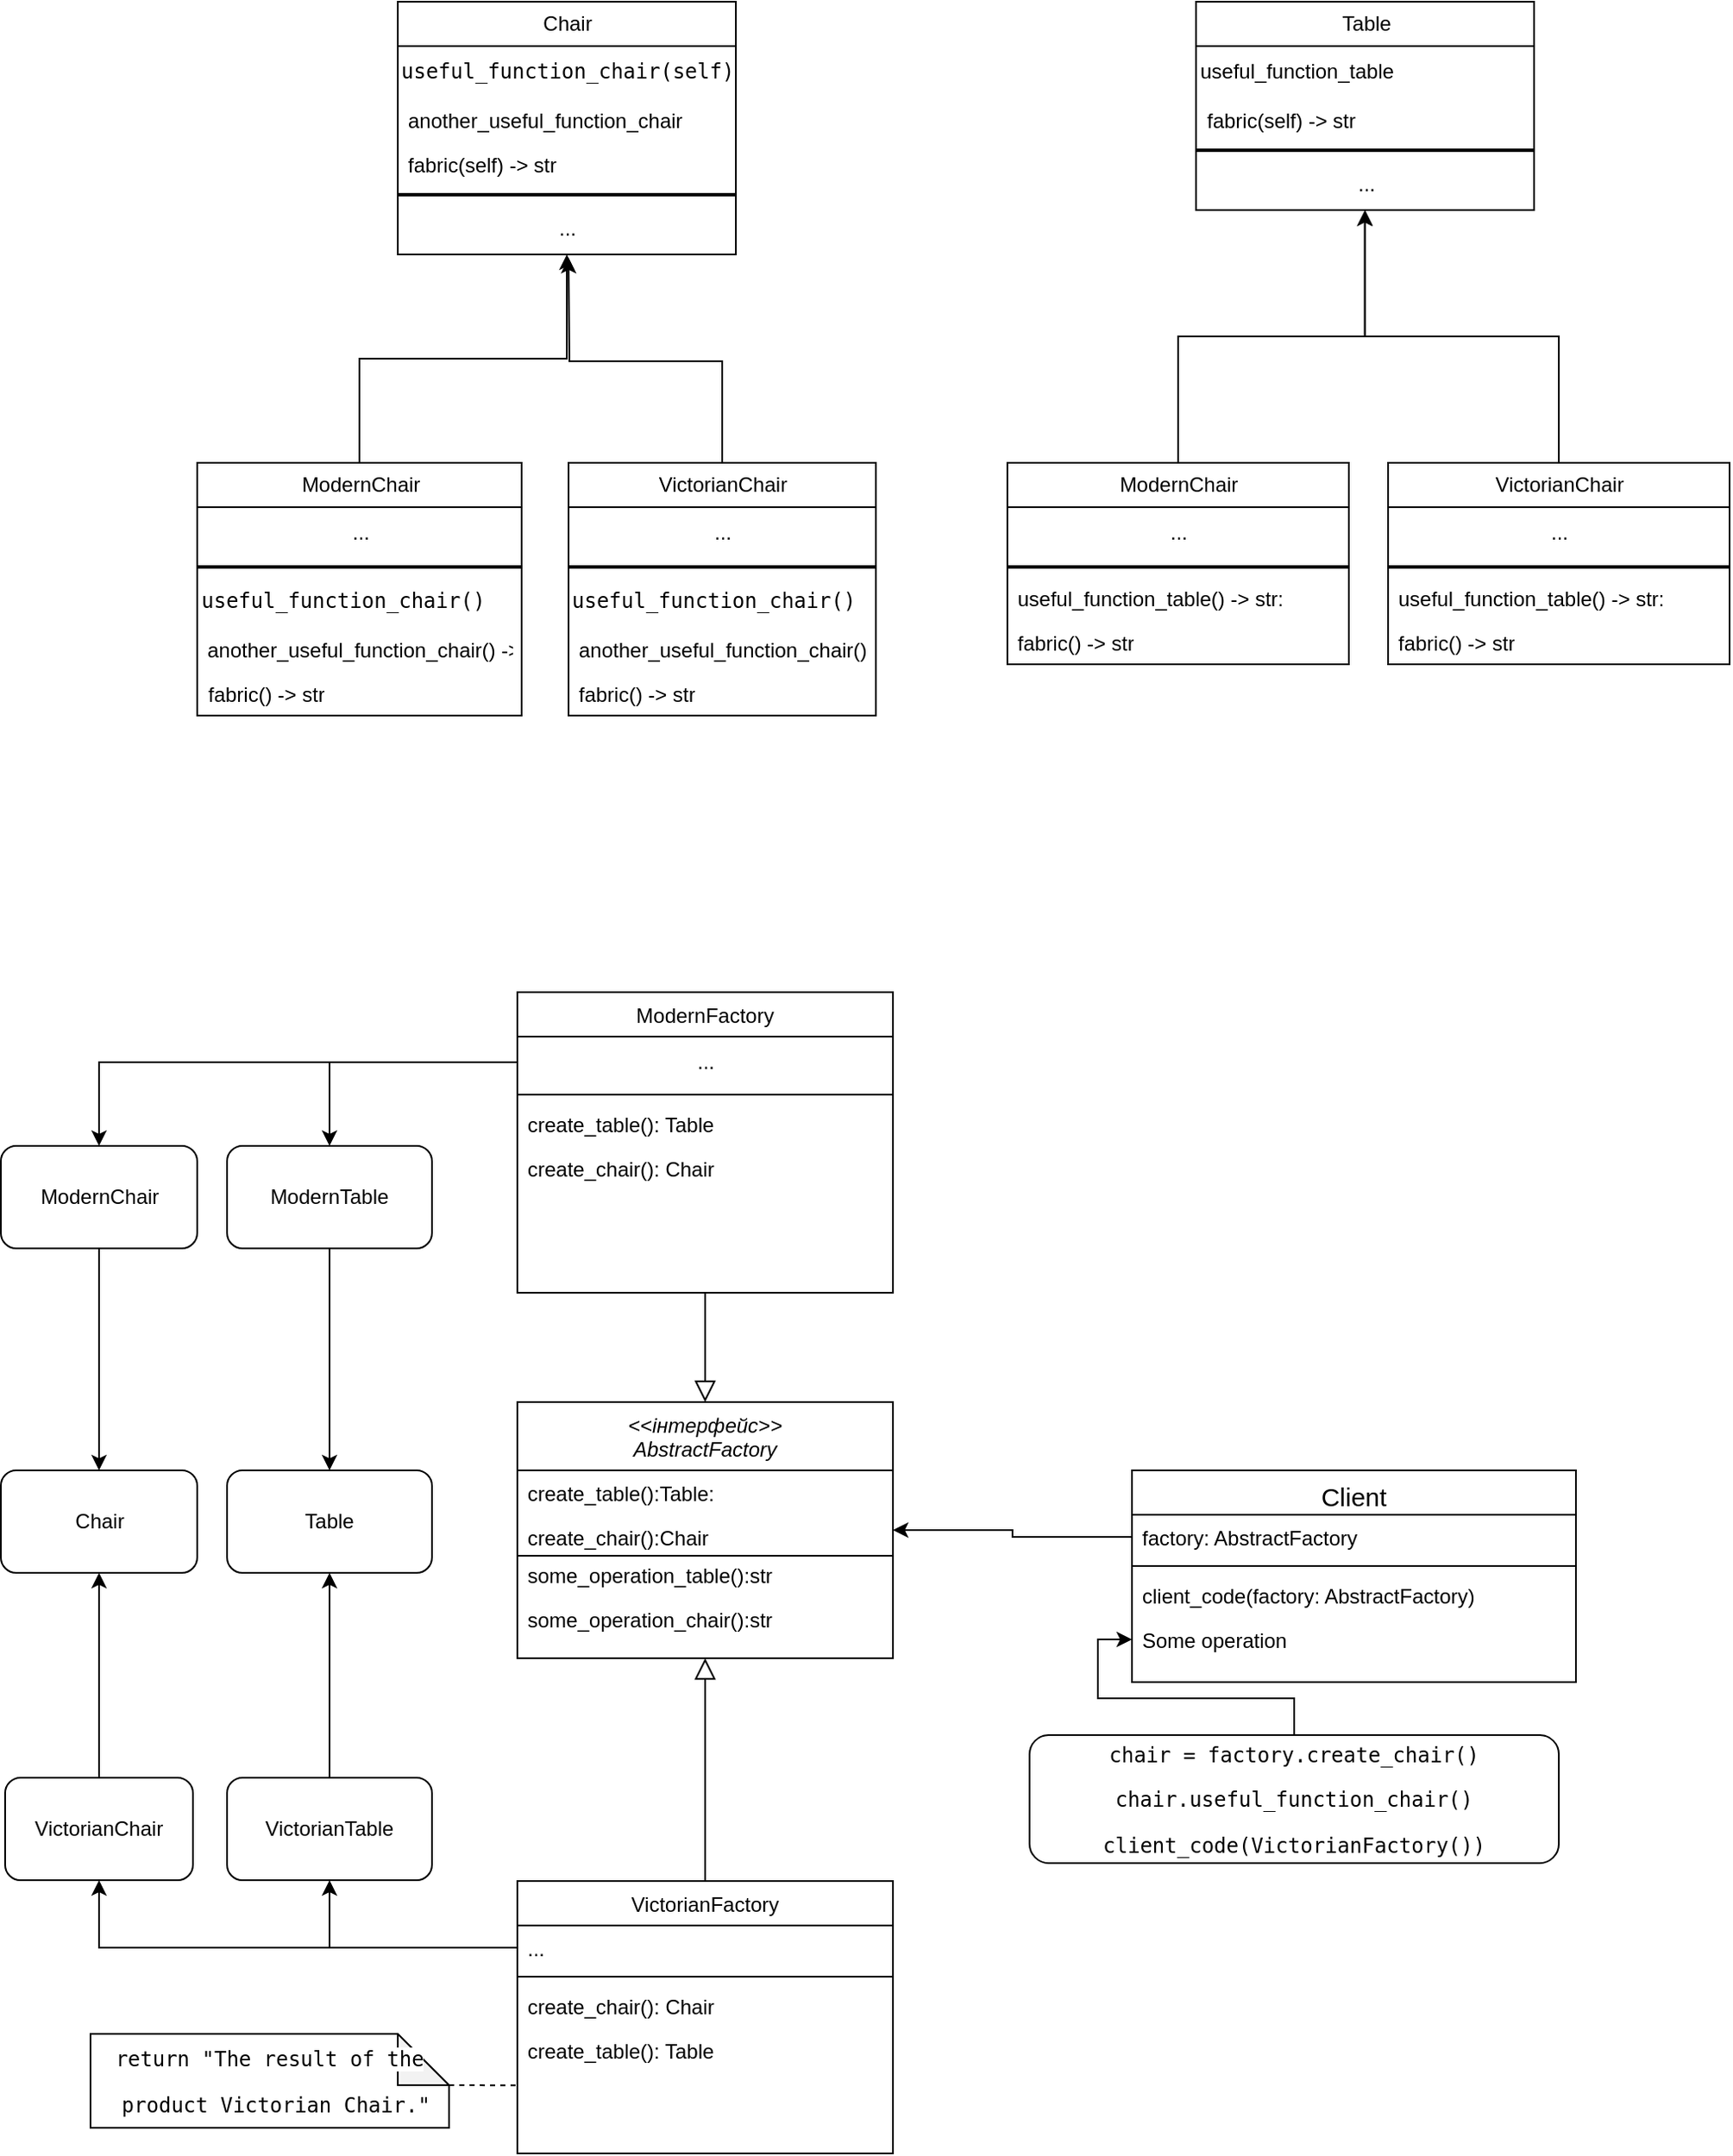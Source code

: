 <mxfile version="22.1.17" type="github">
  <diagram id="C5RBs43oDa-KdzZeNtuy" name="Page-1">
    <mxGraphModel dx="1259" dy="1831" grid="1" gridSize="10" guides="1" tooltips="1" connect="1" arrows="1" fold="1" page="1" pageScale="1" pageWidth="827" pageHeight="1169" math="0" shadow="0">
      <root>
        <mxCell id="WIyWlLk6GJQsqaUBKTNV-0" />
        <mxCell id="WIyWlLk6GJQsqaUBKTNV-1" parent="WIyWlLk6GJQsqaUBKTNV-0" />
        <mxCell id="zkfFHV4jXpPFQw0GAbJ--0" value="&lt;&lt;інтерфейс&gt;&gt; &#xa;AbstractFactory&#xa;" style="swimlane;fontStyle=2;align=center;verticalAlign=top;childLayout=stackLayout;horizontal=1;startSize=40;horizontalStack=0;resizeParent=1;resizeLast=0;collapsible=1;marginBottom=0;rounded=0;shadow=0;strokeWidth=1;" parent="WIyWlLk6GJQsqaUBKTNV-1" vertex="1">
          <mxGeometry x="340" y="100" width="220" height="150" as="geometry">
            <mxRectangle x="220" y="100" width="160" height="26" as="alternateBounds" />
          </mxGeometry>
        </mxCell>
        <mxCell id="zkfFHV4jXpPFQw0GAbJ--3" value="create_table():Table:" style="text;align=left;verticalAlign=top;spacingLeft=4;spacingRight=4;overflow=hidden;rotatable=0;points=[[0,0.5],[1,0.5]];portConstraint=eastwest;rounded=0;shadow=0;html=0;" parent="zkfFHV4jXpPFQw0GAbJ--0" vertex="1">
          <mxGeometry y="40" width="220" height="26" as="geometry" />
        </mxCell>
        <mxCell id="zkfFHV4jXpPFQw0GAbJ--1" value="create_chair():Chair" style="text;align=left;verticalAlign=top;spacingLeft=4;spacingRight=4;overflow=hidden;rotatable=0;points=[[0,0.5],[1,0.5]];portConstraint=eastwest;" parent="zkfFHV4jXpPFQw0GAbJ--0" vertex="1">
          <mxGeometry y="66" width="220" height="22" as="geometry" />
        </mxCell>
        <mxCell id="cwwaikxjOajS9zUCSXog-0" value="" style="endArrow=none;html=1;rounded=0;exitX=0;exitY=0.75;exitDx=0;exitDy=0;entryX=1;entryY=0.75;entryDx=0;entryDy=0;" edge="1" parent="zkfFHV4jXpPFQw0GAbJ--0">
          <mxGeometry width="50" height="50" relative="1" as="geometry">
            <mxPoint y="90" as="sourcePoint" />
            <mxPoint x="220" y="90" as="targetPoint" />
          </mxGeometry>
        </mxCell>
        <mxCell id="cwwaikxjOajS9zUCSXog-2" value="some_operation_table():str" style="text;align=left;verticalAlign=top;spacingLeft=4;spacingRight=4;overflow=hidden;rotatable=0;points=[[0,0.5],[1,0.5]];portConstraint=eastwest;rounded=0;shadow=0;html=0;" vertex="1" parent="zkfFHV4jXpPFQw0GAbJ--0">
          <mxGeometry y="88" width="220" height="26" as="geometry" />
        </mxCell>
        <mxCell id="cwwaikxjOajS9zUCSXog-1" value="some_operation_chair():str" style="text;align=left;verticalAlign=top;spacingLeft=4;spacingRight=4;overflow=hidden;rotatable=0;points=[[0,0.5],[1,0.5]];portConstraint=eastwest;rounded=0;shadow=0;html=0;" vertex="1" parent="zkfFHV4jXpPFQw0GAbJ--0">
          <mxGeometry y="114" width="220" height="26" as="geometry" />
        </mxCell>
        <mxCell id="zkfFHV4jXpPFQw0GAbJ--6" value="ModernFactory" style="swimlane;fontStyle=0;align=center;verticalAlign=top;childLayout=stackLayout;horizontal=1;startSize=26;horizontalStack=0;resizeParent=1;resizeLast=0;collapsible=1;marginBottom=0;rounded=0;shadow=0;strokeWidth=1;" parent="WIyWlLk6GJQsqaUBKTNV-1" vertex="1">
          <mxGeometry x="340" y="-140" width="220" height="176" as="geometry">
            <mxRectangle x="130" y="380" width="160" height="26" as="alternateBounds" />
          </mxGeometry>
        </mxCell>
        <mxCell id="cwwaikxjOajS9zUCSXog-59" value="..." style="text;html=1;align=center;verticalAlign=middle;resizable=0;points=[];autosize=1;strokeColor=none;fillColor=none;" vertex="1" parent="zkfFHV4jXpPFQw0GAbJ--6">
          <mxGeometry y="26" width="220" height="30" as="geometry" />
        </mxCell>
        <mxCell id="zkfFHV4jXpPFQw0GAbJ--9" value="" style="line;html=1;strokeWidth=1;align=left;verticalAlign=middle;spacingTop=-1;spacingLeft=3;spacingRight=3;rotatable=0;labelPosition=right;points=[];portConstraint=eastwest;" parent="zkfFHV4jXpPFQw0GAbJ--6" vertex="1">
          <mxGeometry y="56" width="220" height="8" as="geometry" />
        </mxCell>
        <mxCell id="zkfFHV4jXpPFQw0GAbJ--7" value="create_table(): Table" style="text;align=left;verticalAlign=top;spacingLeft=4;spacingRight=4;overflow=hidden;rotatable=0;points=[[0,0.5],[1,0.5]];portConstraint=eastwest;" parent="zkfFHV4jXpPFQw0GAbJ--6" vertex="1">
          <mxGeometry y="64" width="220" height="26" as="geometry" />
        </mxCell>
        <mxCell id="zkfFHV4jXpPFQw0GAbJ--8" value="create_chair(): Chair" style="text;align=left;verticalAlign=top;spacingLeft=4;spacingRight=4;overflow=hidden;rotatable=0;points=[[0,0.5],[1,0.5]];portConstraint=eastwest;rounded=0;shadow=0;html=0;" parent="zkfFHV4jXpPFQw0GAbJ--6" vertex="1">
          <mxGeometry y="90" width="220" height="26" as="geometry" />
        </mxCell>
        <mxCell id="zkfFHV4jXpPFQw0GAbJ--12" value="" style="endArrow=block;endSize=10;endFill=0;shadow=0;strokeWidth=1;rounded=0;edgeStyle=elbowEdgeStyle;elbow=vertical;" parent="WIyWlLk6GJQsqaUBKTNV-1" source="zkfFHV4jXpPFQw0GAbJ--6" target="zkfFHV4jXpPFQw0GAbJ--0" edge="1">
          <mxGeometry width="160" relative="1" as="geometry">
            <mxPoint x="380" y="203" as="sourcePoint" />
            <mxPoint x="380" y="203" as="targetPoint" />
          </mxGeometry>
        </mxCell>
        <mxCell id="zkfFHV4jXpPFQw0GAbJ--16" value="" style="endArrow=block;endSize=10;endFill=0;shadow=0;strokeWidth=1;rounded=0;edgeStyle=elbowEdgeStyle;elbow=vertical;exitX=0.5;exitY=0;exitDx=0;exitDy=0;" parent="WIyWlLk6GJQsqaUBKTNV-1" source="cwwaikxjOajS9zUCSXog-53" target="zkfFHV4jXpPFQw0GAbJ--0" edge="1">
          <mxGeometry width="160" relative="1" as="geometry">
            <mxPoint x="590" y="360" as="sourcePoint" />
            <mxPoint x="490" y="271" as="targetPoint" />
          </mxGeometry>
        </mxCell>
        <mxCell id="cwwaikxjOajS9zUCSXog-28" value="Client" style="swimlane;fontStyle=0;align=center;verticalAlign=top;childLayout=stackLayout;horizontal=1;startSize=26;horizontalStack=0;resizeParent=1;resizeLast=0;collapsible=1;marginBottom=0;rounded=0;shadow=0;strokeWidth=1;fontSize=15;" vertex="1" parent="WIyWlLk6GJQsqaUBKTNV-1">
          <mxGeometry x="700" y="140" width="260" height="124" as="geometry">
            <mxRectangle x="550" y="140" width="160" height="26" as="alternateBounds" />
          </mxGeometry>
        </mxCell>
        <mxCell id="cwwaikxjOajS9zUCSXog-29" value="factory: AbstractFactory" style="text;align=left;verticalAlign=top;spacingLeft=4;spacingRight=4;overflow=hidden;rotatable=0;points=[[0,0.5],[1,0.5]];portConstraint=eastwest;" vertex="1" parent="cwwaikxjOajS9zUCSXog-28">
          <mxGeometry y="26" width="260" height="26" as="geometry" />
        </mxCell>
        <mxCell id="cwwaikxjOajS9zUCSXog-31" value="" style="line;html=1;strokeWidth=1;align=left;verticalAlign=middle;spacingTop=-1;spacingLeft=3;spacingRight=3;rotatable=0;labelPosition=right;points=[];portConstraint=eastwest;" vertex="1" parent="cwwaikxjOajS9zUCSXog-28">
          <mxGeometry y="52" width="260" height="8" as="geometry" />
        </mxCell>
        <mxCell id="cwwaikxjOajS9zUCSXog-30" value="client_code(factory: AbstractFactory)" style="text;align=left;verticalAlign=top;spacingLeft=4;spacingRight=4;overflow=hidden;rotatable=0;points=[[0,0.5],[1,0.5]];portConstraint=eastwest;rounded=0;shadow=0;html=0;" vertex="1" parent="cwwaikxjOajS9zUCSXog-28">
          <mxGeometry y="60" width="260" height="26" as="geometry" />
        </mxCell>
        <mxCell id="cwwaikxjOajS9zUCSXog-45" value="Some operation" style="text;align=left;verticalAlign=top;spacingLeft=4;spacingRight=4;overflow=hidden;rotatable=0;points=[[0,0.5],[1,0.5]];portConstraint=eastwest;rounded=0;shadow=0;html=0;" vertex="1" parent="cwwaikxjOajS9zUCSXog-28">
          <mxGeometry y="86" width="260" height="26" as="geometry" />
        </mxCell>
        <mxCell id="cwwaikxjOajS9zUCSXog-53" value="VictorianFactory" style="swimlane;fontStyle=0;align=center;verticalAlign=top;childLayout=stackLayout;horizontal=1;startSize=26;horizontalStack=0;resizeParent=1;resizeLast=0;collapsible=1;marginBottom=0;rounded=0;shadow=0;strokeWidth=1;" vertex="1" parent="WIyWlLk6GJQsqaUBKTNV-1">
          <mxGeometry x="340" y="380.5" width="220" height="159.5" as="geometry">
            <mxRectangle x="130" y="380" width="160" height="26" as="alternateBounds" />
          </mxGeometry>
        </mxCell>
        <mxCell id="cwwaikxjOajS9zUCSXog-66" value="...&#xa;" style="text;align=left;verticalAlign=top;spacingLeft=4;spacingRight=4;overflow=hidden;rotatable=0;points=[[0,0.5],[1,0.5]];portConstraint=eastwest;rounded=0;shadow=0;html=0;" vertex="1" parent="cwwaikxjOajS9zUCSXog-53">
          <mxGeometry y="26" width="220" height="26" as="geometry" />
        </mxCell>
        <mxCell id="cwwaikxjOajS9zUCSXog-56" value="" style="line;html=1;strokeWidth=1;align=left;verticalAlign=middle;spacingTop=-1;spacingLeft=3;spacingRight=3;rotatable=0;labelPosition=right;points=[];portConstraint=eastwest;" vertex="1" parent="cwwaikxjOajS9zUCSXog-53">
          <mxGeometry y="52" width="220" height="8" as="geometry" />
        </mxCell>
        <mxCell id="cwwaikxjOajS9zUCSXog-55" value="create_chair(): Chair" style="text;align=left;verticalAlign=top;spacingLeft=4;spacingRight=4;overflow=hidden;rotatable=0;points=[[0,0.5],[1,0.5]];portConstraint=eastwest;rounded=0;shadow=0;html=0;" vertex="1" parent="cwwaikxjOajS9zUCSXog-53">
          <mxGeometry y="60" width="220" height="26" as="geometry" />
        </mxCell>
        <mxCell id="cwwaikxjOajS9zUCSXog-54" value="create_table(): Table" style="text;align=left;verticalAlign=top;spacingLeft=4;spacingRight=4;overflow=hidden;rotatable=0;points=[[0,0.5],[1,0.5]];portConstraint=eastwest;" vertex="1" parent="cwwaikxjOajS9zUCSXog-53">
          <mxGeometry y="86" width="220" height="26" as="geometry" />
        </mxCell>
        <mxCell id="cwwaikxjOajS9zUCSXog-77" style="edgeStyle=orthogonalEdgeStyle;rounded=0;orthogonalLoop=1;jettySize=auto;html=1;exitX=0.5;exitY=0;exitDx=0;exitDy=0;entryX=0.5;entryY=1;entryDx=0;entryDy=0;" edge="1" parent="WIyWlLk6GJQsqaUBKTNV-1" source="cwwaikxjOajS9zUCSXog-61" target="cwwaikxjOajS9zUCSXog-74">
          <mxGeometry relative="1" as="geometry" />
        </mxCell>
        <mxCell id="cwwaikxjOajS9zUCSXog-61" value="VictorianChair" style="rounded=1;whiteSpace=wrap;html=1;" vertex="1" parent="WIyWlLk6GJQsqaUBKTNV-1">
          <mxGeometry x="40" y="320" width="110" height="60" as="geometry" />
        </mxCell>
        <mxCell id="cwwaikxjOajS9zUCSXog-78" style="edgeStyle=orthogonalEdgeStyle;rounded=0;orthogonalLoop=1;jettySize=auto;html=1;entryX=0.5;entryY=1;entryDx=0;entryDy=0;" edge="1" parent="WIyWlLk6GJQsqaUBKTNV-1" source="cwwaikxjOajS9zUCSXog-62" target="cwwaikxjOajS9zUCSXog-73">
          <mxGeometry relative="1" as="geometry" />
        </mxCell>
        <mxCell id="cwwaikxjOajS9zUCSXog-62" value="VictorianTable" style="rounded=1;whiteSpace=wrap;html=1;" vertex="1" parent="WIyWlLk6GJQsqaUBKTNV-1">
          <mxGeometry x="170" y="320" width="120" height="60" as="geometry" />
        </mxCell>
        <mxCell id="cwwaikxjOajS9zUCSXog-67" style="edgeStyle=orthogonalEdgeStyle;rounded=0;orthogonalLoop=1;jettySize=auto;html=1;exitX=0;exitY=0.5;exitDx=0;exitDy=0;entryX=0.5;entryY=1;entryDx=0;entryDy=0;" edge="1" parent="WIyWlLk6GJQsqaUBKTNV-1" source="cwwaikxjOajS9zUCSXog-66" target="cwwaikxjOajS9zUCSXog-62">
          <mxGeometry relative="1" as="geometry" />
        </mxCell>
        <mxCell id="cwwaikxjOajS9zUCSXog-68" style="edgeStyle=orthogonalEdgeStyle;rounded=0;orthogonalLoop=1;jettySize=auto;html=1;exitX=0;exitY=0.5;exitDx=0;exitDy=0;entryX=0.5;entryY=1;entryDx=0;entryDy=0;" edge="1" parent="WIyWlLk6GJQsqaUBKTNV-1" source="cwwaikxjOajS9zUCSXog-66" target="cwwaikxjOajS9zUCSXog-61">
          <mxGeometry relative="1" as="geometry" />
        </mxCell>
        <mxCell id="cwwaikxjOajS9zUCSXog-76" style="edgeStyle=orthogonalEdgeStyle;rounded=0;orthogonalLoop=1;jettySize=auto;html=1;exitX=0.5;exitY=1;exitDx=0;exitDy=0;" edge="1" parent="WIyWlLk6GJQsqaUBKTNV-1" source="cwwaikxjOajS9zUCSXog-69" target="cwwaikxjOajS9zUCSXog-73">
          <mxGeometry relative="1" as="geometry" />
        </mxCell>
        <mxCell id="cwwaikxjOajS9zUCSXog-69" value="ModernTable" style="rounded=1;whiteSpace=wrap;html=1;" vertex="1" parent="WIyWlLk6GJQsqaUBKTNV-1">
          <mxGeometry x="170" y="-50" width="120" height="60" as="geometry" />
        </mxCell>
        <mxCell id="cwwaikxjOajS9zUCSXog-75" style="edgeStyle=orthogonalEdgeStyle;rounded=0;orthogonalLoop=1;jettySize=auto;html=1;exitX=0.5;exitY=1;exitDx=0;exitDy=0;entryX=0.5;entryY=0;entryDx=0;entryDy=0;" edge="1" parent="WIyWlLk6GJQsqaUBKTNV-1" source="cwwaikxjOajS9zUCSXog-70" target="cwwaikxjOajS9zUCSXog-74">
          <mxGeometry relative="1" as="geometry" />
        </mxCell>
        <mxCell id="cwwaikxjOajS9zUCSXog-70" value="ModernChair" style="rounded=1;whiteSpace=wrap;html=1;" vertex="1" parent="WIyWlLk6GJQsqaUBKTNV-1">
          <mxGeometry x="37.5" y="-50" width="115" height="60" as="geometry" />
        </mxCell>
        <mxCell id="cwwaikxjOajS9zUCSXog-71" style="edgeStyle=orthogonalEdgeStyle;rounded=0;orthogonalLoop=1;jettySize=auto;html=1;entryX=0.5;entryY=0;entryDx=0;entryDy=0;" edge="1" parent="WIyWlLk6GJQsqaUBKTNV-1" source="cwwaikxjOajS9zUCSXog-59" target="cwwaikxjOajS9zUCSXog-69">
          <mxGeometry relative="1" as="geometry" />
        </mxCell>
        <mxCell id="cwwaikxjOajS9zUCSXog-72" style="edgeStyle=orthogonalEdgeStyle;rounded=0;orthogonalLoop=1;jettySize=auto;html=1;entryX=0.5;entryY=0;entryDx=0;entryDy=0;" edge="1" parent="WIyWlLk6GJQsqaUBKTNV-1" source="cwwaikxjOajS9zUCSXog-59" target="cwwaikxjOajS9zUCSXog-70">
          <mxGeometry relative="1" as="geometry" />
        </mxCell>
        <mxCell id="cwwaikxjOajS9zUCSXog-73" value="Table" style="rounded=1;whiteSpace=wrap;html=1;" vertex="1" parent="WIyWlLk6GJQsqaUBKTNV-1">
          <mxGeometry x="170" y="140" width="120" height="60" as="geometry" />
        </mxCell>
        <mxCell id="cwwaikxjOajS9zUCSXog-74" value="Chair" style="rounded=1;whiteSpace=wrap;html=1;" vertex="1" parent="WIyWlLk6GJQsqaUBKTNV-1">
          <mxGeometry x="37.5" y="140" width="115" height="60" as="geometry" />
        </mxCell>
        <mxCell id="cwwaikxjOajS9zUCSXog-83" value="" style="edgeStyle=orthogonalEdgeStyle;rounded=0;orthogonalLoop=1;jettySize=auto;html=1;" edge="1" parent="WIyWlLk6GJQsqaUBKTNV-1" source="cwwaikxjOajS9zUCSXog-81" target="cwwaikxjOajS9zUCSXog-45">
          <mxGeometry relative="1" as="geometry" />
        </mxCell>
        <mxCell id="cwwaikxjOajS9zUCSXog-81" value="&lt;div style=&quot;&quot;&gt;&lt;pre style=&quot;font-family: &amp;quot;JetBrains Mono&amp;quot;, monospace;&quot;&gt;&lt;div style=&quot;&quot;&gt;&lt;pre style=&quot;font-family: &amp;quot;JetBrains Mono&amp;quot;, monospace;&quot;&gt;&lt;div style=&quot;&quot;&gt;&lt;pre style=&quot;font-family: &amp;quot;JetBrains Mono&amp;quot;, monospace;&quot;&gt;&lt;span style=&quot;background-color: rgb(255, 255, 255);&quot;&gt;chair = factory.create_chair()&lt;/span&gt;&lt;/pre&gt;&lt;pre style=&quot;font-family: &amp;quot;JetBrains Mono&amp;quot;, monospace;&quot;&gt;&lt;div style=&quot;&quot;&gt;&lt;pre style=&quot;font-family:&#39;JetBrains Mono&#39;,monospace;font-size:9,8pt;&quot;&gt;&lt;span style=&quot;background-color: rgb(255, 255, 255);&quot;&gt;chair.useful_function_chair()&lt;/span&gt;&lt;/pre&gt;&lt;/div&gt;&lt;/pre&gt;&lt;/div&gt;&lt;/pre&gt;&lt;pre style=&quot;font-family: &amp;quot;JetBrains Mono&amp;quot;, monospace;&quot;&gt;&lt;div style=&quot;&quot;&gt;&lt;pre style=&quot;font-family: &amp;quot;JetBrains Mono&amp;quot;, monospace;&quot;&gt;&lt;span style=&quot;background-color: rgb(255, 255, 255);&quot;&gt;client_code(VictorianFactory())&lt;/span&gt;&lt;/pre&gt;&lt;/div&gt;&lt;/pre&gt;&lt;/div&gt;&lt;/pre&gt;&lt;/div&gt;" style="rounded=1;whiteSpace=wrap;html=1;" vertex="1" parent="WIyWlLk6GJQsqaUBKTNV-1">
          <mxGeometry x="640" y="295" width="310" height="75" as="geometry" />
        </mxCell>
        <mxCell id="cwwaikxjOajS9zUCSXog-84" style="edgeStyle=orthogonalEdgeStyle;rounded=0;orthogonalLoop=1;jettySize=auto;html=1;exitX=0;exitY=0.5;exitDx=0;exitDy=0;" edge="1" parent="WIyWlLk6GJQsqaUBKTNV-1" source="cwwaikxjOajS9zUCSXog-29" target="zkfFHV4jXpPFQw0GAbJ--0">
          <mxGeometry relative="1" as="geometry" />
        </mxCell>
        <mxCell id="cwwaikxjOajS9zUCSXog-85" value="&lt;div style=&quot;&quot;&gt;&lt;pre style=&quot;font-family: &amp;quot;JetBrains Mono&amp;quot;, monospace;&quot;&gt;&lt;span style=&quot;background-color: rgb(255, 255, 255);&quot;&gt;return &quot;The result of the&lt;/span&gt;&lt;/pre&gt;&lt;pre style=&quot;font-family: &amp;quot;JetBrains Mono&amp;quot;, monospace;&quot;&gt;&lt;span style=&quot;background-color: rgb(255, 255, 255);&quot;&gt; product Victorian Chair.&quot;&lt;/span&gt;&lt;/pre&gt;&lt;/div&gt;" style="shape=note;whiteSpace=wrap;html=1;backgroundOutline=1;darkOpacity=0.05;" vertex="1" parent="WIyWlLk6GJQsqaUBKTNV-1">
          <mxGeometry x="90" y="470" width="210" height="55" as="geometry" />
        </mxCell>
        <mxCell id="cwwaikxjOajS9zUCSXog-86" value="" style="endArrow=none;dashed=1;html=1;rounded=0;entryX=0;entryY=0.75;entryDx=0;entryDy=0;exitX=0;exitY=0;exitDx=210;exitDy=30;exitPerimeter=0;" edge="1" parent="WIyWlLk6GJQsqaUBKTNV-1" source="cwwaikxjOajS9zUCSXog-85" target="cwwaikxjOajS9zUCSXog-53">
          <mxGeometry width="50" height="50" relative="1" as="geometry">
            <mxPoint x="364" y="360" as="sourcePoint" />
            <mxPoint x="414" y="310" as="targetPoint" />
          </mxGeometry>
        </mxCell>
        <mxCell id="cwwaikxjOajS9zUCSXog-87" value="Chair" style="swimlane;fontStyle=0;childLayout=stackLayout;horizontal=1;startSize=26;fillColor=none;horizontalStack=0;resizeParent=1;resizeParentMax=0;resizeLast=0;collapsible=1;marginBottom=0;html=1;" vertex="1" parent="WIyWlLk6GJQsqaUBKTNV-1">
          <mxGeometry x="270" y="-720" width="198" height="148" as="geometry" />
        </mxCell>
        <mxCell id="cwwaikxjOajS9zUCSXog-99" value="&lt;div style=&quot;&quot;&gt;&lt;font face=&quot;JetBrains Mono, monospace&quot;&gt;useful_function_chair(self)&lt;/font&gt;&lt;/div&gt;" style="text;html=1;align=left;verticalAlign=middle;resizable=0;points=[];autosize=1;strokeColor=none;fillColor=none;" vertex="1" parent="cwwaikxjOajS9zUCSXog-87">
          <mxGeometry y="26" width="198" height="30" as="geometry" />
        </mxCell>
        <mxCell id="cwwaikxjOajS9zUCSXog-102" value="another_useful_function_chair" style="text;align=left;verticalAlign=top;spacingLeft=4;spacingRight=4;overflow=hidden;rotatable=0;points=[[0,0.5],[1,0.5]];portConstraint=eastwest;rounded=0;shadow=0;html=0;" vertex="1" parent="cwwaikxjOajS9zUCSXog-87">
          <mxGeometry y="56" width="198" height="26" as="geometry" />
        </mxCell>
        <mxCell id="cwwaikxjOajS9zUCSXog-89" value="fabric(self) -&amp;gt; str" style="text;strokeColor=none;fillColor=none;align=left;verticalAlign=top;spacingLeft=4;spacingRight=4;overflow=hidden;rotatable=0;points=[[0,0.5],[1,0.5]];portConstraint=eastwest;whiteSpace=wrap;html=1;" vertex="1" parent="cwwaikxjOajS9zUCSXog-87">
          <mxGeometry y="82" width="198" height="26" as="geometry" />
        </mxCell>
        <mxCell id="cwwaikxjOajS9zUCSXog-101" value="" style="line;strokeWidth=2;html=1;" vertex="1" parent="cwwaikxjOajS9zUCSXog-87">
          <mxGeometry y="108" width="198" height="10" as="geometry" />
        </mxCell>
        <mxCell id="cwwaikxjOajS9zUCSXog-118" value="..." style="text;html=1;align=center;verticalAlign=middle;resizable=0;points=[];autosize=1;strokeColor=none;fillColor=none;" vertex="1" parent="cwwaikxjOajS9zUCSXog-87">
          <mxGeometry y="118" width="198" height="30" as="geometry" />
        </mxCell>
        <mxCell id="cwwaikxjOajS9zUCSXog-112" style="edgeStyle=orthogonalEdgeStyle;rounded=0;orthogonalLoop=1;jettySize=auto;html=1;exitX=0.5;exitY=0;exitDx=0;exitDy=0;entryX=0.5;entryY=1;entryDx=0;entryDy=0;" edge="1" parent="WIyWlLk6GJQsqaUBKTNV-1" source="cwwaikxjOajS9zUCSXog-91" target="cwwaikxjOajS9zUCSXog-87">
          <mxGeometry relative="1" as="geometry" />
        </mxCell>
        <mxCell id="cwwaikxjOajS9zUCSXog-91" value="ModernChair" style="swimlane;fontStyle=0;childLayout=stackLayout;horizontal=1;startSize=26;fillColor=none;horizontalStack=0;resizeParent=1;resizeParentMax=0;resizeLast=0;collapsible=1;marginBottom=0;html=1;" vertex="1" parent="WIyWlLk6GJQsqaUBKTNV-1">
          <mxGeometry x="152.5" y="-450" width="190" height="148" as="geometry" />
        </mxCell>
        <mxCell id="cwwaikxjOajS9zUCSXog-117" value="..." style="text;html=1;align=center;verticalAlign=middle;resizable=0;points=[];autosize=1;strokeColor=none;fillColor=none;" vertex="1" parent="cwwaikxjOajS9zUCSXog-91">
          <mxGeometry y="26" width="190" height="30" as="geometry" />
        </mxCell>
        <mxCell id="cwwaikxjOajS9zUCSXog-116" value="" style="line;strokeWidth=2;html=1;" vertex="1" parent="cwwaikxjOajS9zUCSXog-91">
          <mxGeometry y="56" width="190" height="10" as="geometry" />
        </mxCell>
        <mxCell id="cwwaikxjOajS9zUCSXog-113" value="&lt;div style=&quot;&quot;&gt;&lt;font face=&quot;JetBrains Mono, monospace&quot;&gt;useful_function_chair()&lt;/font&gt;&lt;/div&gt;" style="text;html=1;align=left;verticalAlign=middle;resizable=0;points=[];autosize=1;strokeColor=none;fillColor=none;" vertex="1" parent="cwwaikxjOajS9zUCSXog-91">
          <mxGeometry y="66" width="190" height="30" as="geometry" />
        </mxCell>
        <mxCell id="cwwaikxjOajS9zUCSXog-150" value="another_useful_function_chair() -&gt; str:" style="text;align=left;verticalAlign=top;spacingLeft=4;spacingRight=4;overflow=hidden;rotatable=0;points=[[0,0.5],[1,0.5]];portConstraint=eastwest;rounded=0;shadow=0;html=0;" vertex="1" parent="cwwaikxjOajS9zUCSXog-91">
          <mxGeometry y="96" width="190" height="26" as="geometry" />
        </mxCell>
        <mxCell id="cwwaikxjOajS9zUCSXog-115" value="fabric() -&amp;gt; str" style="text;strokeColor=none;fillColor=none;align=left;verticalAlign=top;spacingLeft=4;spacingRight=4;overflow=hidden;rotatable=0;points=[[0,0.5],[1,0.5]];portConstraint=eastwest;whiteSpace=wrap;html=1;" vertex="1" parent="cwwaikxjOajS9zUCSXog-91">
          <mxGeometry y="122" width="190" height="26" as="geometry" />
        </mxCell>
        <mxCell id="cwwaikxjOajS9zUCSXog-124" style="edgeStyle=orthogonalEdgeStyle;rounded=0;orthogonalLoop=1;jettySize=auto;html=1;" edge="1" parent="WIyWlLk6GJQsqaUBKTNV-1" source="cwwaikxjOajS9zUCSXog-95">
          <mxGeometry relative="1" as="geometry">
            <mxPoint x="370" y="-570" as="targetPoint" />
          </mxGeometry>
        </mxCell>
        <mxCell id="cwwaikxjOajS9zUCSXog-95" value="VictorianChair" style="swimlane;fontStyle=0;childLayout=stackLayout;horizontal=1;startSize=26;fillColor=none;horizontalStack=0;resizeParent=1;resizeParentMax=0;resizeLast=0;collapsible=1;marginBottom=0;html=1;" vertex="1" parent="WIyWlLk6GJQsqaUBKTNV-1">
          <mxGeometry x="370" y="-450" width="180" height="148" as="geometry" />
        </mxCell>
        <mxCell id="cwwaikxjOajS9zUCSXog-120" value="..." style="text;html=1;align=center;verticalAlign=middle;resizable=0;points=[];autosize=1;strokeColor=none;fillColor=none;" vertex="1" parent="cwwaikxjOajS9zUCSXog-95">
          <mxGeometry y="26" width="180" height="30" as="geometry" />
        </mxCell>
        <mxCell id="cwwaikxjOajS9zUCSXog-121" value="" style="line;strokeWidth=2;html=1;" vertex="1" parent="cwwaikxjOajS9zUCSXog-95">
          <mxGeometry y="56" width="180" height="10" as="geometry" />
        </mxCell>
        <mxCell id="cwwaikxjOajS9zUCSXog-119" value="&lt;div style=&quot;&quot;&gt;&lt;font face=&quot;JetBrains Mono, monospace&quot;&gt;useful_function_chair()&lt;/font&gt;&lt;/div&gt;" style="text;html=1;align=left;verticalAlign=middle;resizable=0;points=[];autosize=1;strokeColor=none;fillColor=none;" vertex="1" parent="cwwaikxjOajS9zUCSXog-95">
          <mxGeometry y="66" width="180" height="30" as="geometry" />
        </mxCell>
        <mxCell id="cwwaikxjOajS9zUCSXog-151" value="another_useful_function_chair() -&gt; str:" style="text;align=left;verticalAlign=top;spacingLeft=4;spacingRight=4;overflow=hidden;rotatable=0;points=[[0,0.5],[1,0.5]];portConstraint=eastwest;rounded=0;shadow=0;html=0;" vertex="1" parent="cwwaikxjOajS9zUCSXog-95">
          <mxGeometry y="96" width="180" height="26" as="geometry" />
        </mxCell>
        <mxCell id="cwwaikxjOajS9zUCSXog-123" value="fabric() -&amp;gt; str" style="text;strokeColor=none;fillColor=none;align=left;verticalAlign=top;spacingLeft=4;spacingRight=4;overflow=hidden;rotatable=0;points=[[0,0.5],[1,0.5]];portConstraint=eastwest;whiteSpace=wrap;html=1;" vertex="1" parent="cwwaikxjOajS9zUCSXog-95">
          <mxGeometry y="122" width="180" height="26" as="geometry" />
        </mxCell>
        <mxCell id="cwwaikxjOajS9zUCSXog-125" value="Table" style="swimlane;fontStyle=0;childLayout=stackLayout;horizontal=1;startSize=26;fillColor=none;horizontalStack=0;resizeParent=1;resizeParentMax=0;resizeLast=0;collapsible=1;marginBottom=0;html=1;" vertex="1" parent="WIyWlLk6GJQsqaUBKTNV-1">
          <mxGeometry x="737.5" y="-720" width="198" height="122" as="geometry" />
        </mxCell>
        <mxCell id="cwwaikxjOajS9zUCSXog-145" value="useful_function_table" style="text;html=1;align=left;verticalAlign=middle;resizable=0;points=[];autosize=1;strokeColor=none;fillColor=none;" vertex="1" parent="cwwaikxjOajS9zUCSXog-125">
          <mxGeometry y="26" width="198" height="30" as="geometry" />
        </mxCell>
        <mxCell id="cwwaikxjOajS9zUCSXog-128" value="fabric(self) -&amp;gt; str" style="text;strokeColor=none;fillColor=none;align=left;verticalAlign=top;spacingLeft=4;spacingRight=4;overflow=hidden;rotatable=0;points=[[0,0.5],[1,0.5]];portConstraint=eastwest;whiteSpace=wrap;html=1;" vertex="1" parent="cwwaikxjOajS9zUCSXog-125">
          <mxGeometry y="56" width="198" height="26" as="geometry" />
        </mxCell>
        <mxCell id="cwwaikxjOajS9zUCSXog-129" value="" style="line;strokeWidth=2;html=1;" vertex="1" parent="cwwaikxjOajS9zUCSXog-125">
          <mxGeometry y="82" width="198" height="10" as="geometry" />
        </mxCell>
        <mxCell id="cwwaikxjOajS9zUCSXog-130" value="..." style="text;html=1;align=center;verticalAlign=middle;resizable=0;points=[];autosize=1;strokeColor=none;fillColor=none;" vertex="1" parent="cwwaikxjOajS9zUCSXog-125">
          <mxGeometry y="92" width="198" height="30" as="geometry" />
        </mxCell>
        <mxCell id="cwwaikxjOajS9zUCSXog-152" style="edgeStyle=orthogonalEdgeStyle;rounded=0;orthogonalLoop=1;jettySize=auto;html=1;exitX=0.5;exitY=0;exitDx=0;exitDy=0;" edge="1" parent="WIyWlLk6GJQsqaUBKTNV-1" source="cwwaikxjOajS9zUCSXog-132" target="cwwaikxjOajS9zUCSXog-130">
          <mxGeometry relative="1" as="geometry" />
        </mxCell>
        <mxCell id="cwwaikxjOajS9zUCSXog-132" value="ModernChair" style="swimlane;fontStyle=0;childLayout=stackLayout;horizontal=1;startSize=26;fillColor=none;horizontalStack=0;resizeParent=1;resizeParentMax=0;resizeLast=0;collapsible=1;marginBottom=0;html=1;" vertex="1" parent="WIyWlLk6GJQsqaUBKTNV-1">
          <mxGeometry x="627" y="-450" width="200" height="118" as="geometry" />
        </mxCell>
        <mxCell id="cwwaikxjOajS9zUCSXog-133" value="..." style="text;html=1;align=center;verticalAlign=middle;resizable=0;points=[];autosize=1;strokeColor=none;fillColor=none;" vertex="1" parent="cwwaikxjOajS9zUCSXog-132">
          <mxGeometry y="26" width="200" height="30" as="geometry" />
        </mxCell>
        <mxCell id="cwwaikxjOajS9zUCSXog-134" value="" style="line;strokeWidth=2;html=1;" vertex="1" parent="cwwaikxjOajS9zUCSXog-132">
          <mxGeometry y="56" width="200" height="10" as="geometry" />
        </mxCell>
        <mxCell id="cwwaikxjOajS9zUCSXog-136" value="useful_function_table() -&gt; str:" style="text;align=left;verticalAlign=top;spacingLeft=4;spacingRight=4;overflow=hidden;rotatable=0;points=[[0,0.5],[1,0.5]];portConstraint=eastwest;rounded=0;shadow=0;html=0;" vertex="1" parent="cwwaikxjOajS9zUCSXog-132">
          <mxGeometry y="66" width="200" height="26" as="geometry" />
        </mxCell>
        <mxCell id="cwwaikxjOajS9zUCSXog-137" value="fabric() -&amp;gt; str" style="text;strokeColor=none;fillColor=none;align=left;verticalAlign=top;spacingLeft=4;spacingRight=4;overflow=hidden;rotatable=0;points=[[0,0.5],[1,0.5]];portConstraint=eastwest;whiteSpace=wrap;html=1;" vertex="1" parent="cwwaikxjOajS9zUCSXog-132">
          <mxGeometry y="92" width="200" height="26" as="geometry" />
        </mxCell>
        <mxCell id="cwwaikxjOajS9zUCSXog-139" value="VictorianChair" style="swimlane;fontStyle=0;childLayout=stackLayout;horizontal=1;startSize=26;fillColor=none;horizontalStack=0;resizeParent=1;resizeParentMax=0;resizeLast=0;collapsible=1;marginBottom=0;html=1;" vertex="1" parent="WIyWlLk6GJQsqaUBKTNV-1">
          <mxGeometry x="850" y="-450" width="200" height="118" as="geometry" />
        </mxCell>
        <mxCell id="cwwaikxjOajS9zUCSXog-140" value="..." style="text;html=1;align=center;verticalAlign=middle;resizable=0;points=[];autosize=1;strokeColor=none;fillColor=none;" vertex="1" parent="cwwaikxjOajS9zUCSXog-139">
          <mxGeometry y="26" width="200" height="30" as="geometry" />
        </mxCell>
        <mxCell id="cwwaikxjOajS9zUCSXog-141" value="" style="line;strokeWidth=2;html=1;" vertex="1" parent="cwwaikxjOajS9zUCSXog-139">
          <mxGeometry y="56" width="200" height="10" as="geometry" />
        </mxCell>
        <mxCell id="cwwaikxjOajS9zUCSXog-148" value="useful_function_table() -&gt; str:" style="text;align=left;verticalAlign=top;spacingLeft=4;spacingRight=4;overflow=hidden;rotatable=0;points=[[0,0.5],[1,0.5]];portConstraint=eastwest;rounded=0;shadow=0;html=0;" vertex="1" parent="cwwaikxjOajS9zUCSXog-139">
          <mxGeometry y="66" width="200" height="26" as="geometry" />
        </mxCell>
        <mxCell id="cwwaikxjOajS9zUCSXog-149" value="fabric() -&amp;gt; str" style="text;strokeColor=none;fillColor=none;align=left;verticalAlign=top;spacingLeft=4;spacingRight=4;overflow=hidden;rotatable=0;points=[[0,0.5],[1,0.5]];portConstraint=eastwest;whiteSpace=wrap;html=1;" vertex="1" parent="cwwaikxjOajS9zUCSXog-139">
          <mxGeometry y="92" width="200" height="26" as="geometry" />
        </mxCell>
        <mxCell id="cwwaikxjOajS9zUCSXog-153" style="edgeStyle=orthogonalEdgeStyle;rounded=0;orthogonalLoop=1;jettySize=auto;html=1;entryX=0.499;entryY=1.012;entryDx=0;entryDy=0;entryPerimeter=0;" edge="1" parent="WIyWlLk6GJQsqaUBKTNV-1" source="cwwaikxjOajS9zUCSXog-139" target="cwwaikxjOajS9zUCSXog-130">
          <mxGeometry relative="1" as="geometry" />
        </mxCell>
      </root>
    </mxGraphModel>
  </diagram>
</mxfile>
